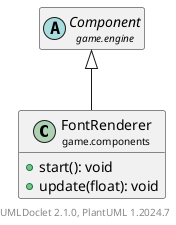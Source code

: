 @startuml
    set namespaceSeparator none
    hide empty fields
    hide empty methods

    class "<size:14>FontRenderer\n<size:10>game.components" as game.components.FontRenderer [[FontRenderer.html]] {
        +start(): void
        +update(float): void
    }

    abstract class "<size:14>Component\n<size:10>game.engine" as game.engine.Component [[../engine/Component.html]]

    game.engine.Component <|-- game.components.FontRenderer

    center footer UMLDoclet 2.1.0, PlantUML %version()
@enduml

